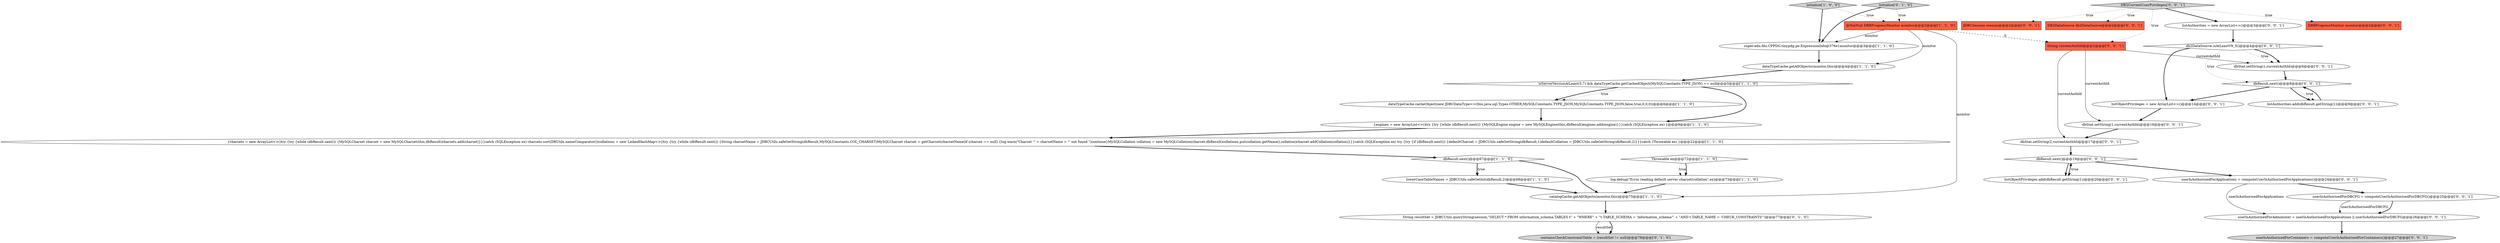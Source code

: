 digraph {
15 [style = filled, label = "initialize['0', '1', '0']", fillcolor = lightgray, shape = diamond image = "AAA0AAABBB2BBB"];
24 [style = filled, label = "DB2CurrentUserPrivileges['0', '0', '1']", fillcolor = lightgray, shape = diamond image = "AAA0AAABBB3BBB"];
0 [style = filled, label = "@NotNull DBRProgressMonitor monitor@@@2@@@['1', '1', '0']", fillcolor = tomato, shape = box image = "AAA0AAABBB1BBB"];
27 [style = filled, label = "userIsAuthorisedForApplications = computeUserIsAuthorisedForApplications()@@@24@@@['0', '0', '1']", fillcolor = white, shape = ellipse image = "AAA0AAABBB3BBB"];
20 [style = filled, label = "dbStat.setString(1,currentAuthId)@@@6@@@['0', '0', '1']", fillcolor = white, shape = ellipse image = "AAA0AAABBB3BBB"];
1 [style = filled, label = "super.edu.fdu.CPPDG.tinypdg.pe.ExpressionInfo@376e1monitor@@@3@@@['1', '1', '0']", fillcolor = white, shape = ellipse image = "AAA0AAABBB1BBB"];
2 [style = filled, label = "{engines = new ArrayList<>()try {try {while (dbResult.next()) {MySQLEngine engine = new MySQLEngine(this,dbResult)engines.add(engine)}}}catch (SQLException ex) }@@@9@@@['1', '1', '0']", fillcolor = white, shape = ellipse image = "AAA0AAABBB1BBB"];
22 [style = filled, label = "DBRProgressMonitor monitor@@@2@@@['0', '0', '1']", fillcolor = tomato, shape = box image = "AAA0AAABBB3BBB"];
26 [style = filled, label = "JDBCSession session@@@2@@@['0', '0', '1']", fillcolor = tomato, shape = box image = "AAA0AAABBB3BBB"];
16 [style = filled, label = "DB2DataSource db2DataSource@@@2@@@['0', '0', '1']", fillcolor = tomato, shape = box image = "AAA0AAABBB3BBB"];
25 [style = filled, label = "listObjectPrivileges.add(dbResult.getString(1))@@@20@@@['0', '0', '1']", fillcolor = white, shape = ellipse image = "AAA0AAABBB3BBB"];
21 [style = filled, label = "dbResult.next()@@@8@@@['0', '0', '1']", fillcolor = white, shape = diamond image = "AAA0AAABBB3BBB"];
13 [style = filled, label = "String resultSet = JDBCUtils.queryString(session,\"SELECT * FROM information_schema.TABLES t\" + \"WHERE\" + \"t.TABLE_SCHEMA = 'information_schema'\" + \"AND t.TABLE_NAME = 'CHECK_CONSTRAINTS'\")@@@77@@@['0', '1', '0']", fillcolor = white, shape = ellipse image = "AAA1AAABBB2BBB"];
28 [style = filled, label = "listObjectPrivileges = new ArrayList<>()@@@14@@@['0', '0', '1']", fillcolor = white, shape = ellipse image = "AAA0AAABBB3BBB"];
34 [style = filled, label = "userIsAuthorisedForDBCFG = computeUserIsAuthorisedForDBCFG()@@@25@@@['0', '0', '1']", fillcolor = white, shape = ellipse image = "AAA0AAABBB3BBB"];
19 [style = filled, label = "dbStat.setString(1,currentAuthId)@@@16@@@['0', '0', '1']", fillcolor = white, shape = ellipse image = "AAA0AAABBB3BBB"];
11 [style = filled, label = "catalogCache.getAllObjects(monitor,this)@@@75@@@['1', '1', '0']", fillcolor = white, shape = ellipse image = "AAA0AAABBB1BBB"];
12 [style = filled, label = "dataTypeCache.getAllObjects(monitor,this)@@@4@@@['1', '1', '0']", fillcolor = white, shape = ellipse image = "AAA0AAABBB1BBB"];
30 [style = filled, label = "db2DataSource.isAtLeastV9_5()@@@4@@@['0', '0', '1']", fillcolor = white, shape = diamond image = "AAA0AAABBB3BBB"];
4 [style = filled, label = "dataTypeCache.cacheObject(new JDBCDataType<>(this,java.sql.Types.OTHER,MySQLConstants.TYPE_JSON,MySQLConstants.TYPE_JSON,false,true,0,0,0))@@@6@@@['1', '1', '0']", fillcolor = white, shape = ellipse image = "AAA0AAABBB1BBB"];
8 [style = filled, label = "initialize['1', '0', '0']", fillcolor = lightgray, shape = diamond image = "AAA0AAABBB1BBB"];
6 [style = filled, label = "Throwable ex@@@72@@@['1', '1', '0']", fillcolor = white, shape = diamond image = "AAA0AAABBB1BBB"];
5 [style = filled, label = "log.debug(\"Error reading default server charset/collation\",ex)@@@73@@@['1', '1', '0']", fillcolor = white, shape = ellipse image = "AAA0AAABBB1BBB"];
32 [style = filled, label = "String currentAuthId@@@2@@@['0', '0', '1']", fillcolor = tomato, shape = box image = "AAA0AAABBB3BBB"];
29 [style = filled, label = "listAuthorities.add(dbResult.getString(1))@@@9@@@['0', '0', '1']", fillcolor = white, shape = ellipse image = "AAA0AAABBB3BBB"];
7 [style = filled, label = "isServerVersionAtLeast(5,7) && dataTypeCache.getCachedObject(MySQLConstants.TYPE_JSON) == null@@@5@@@['1', '1', '0']", fillcolor = white, shape = diamond image = "AAA0AAABBB1BBB"];
31 [style = filled, label = "listAuthorities = new ArrayList<>()@@@3@@@['0', '0', '1']", fillcolor = white, shape = ellipse image = "AAA0AAABBB3BBB"];
17 [style = filled, label = "dbResult.next()@@@19@@@['0', '0', '1']", fillcolor = white, shape = diamond image = "AAA0AAABBB3BBB"];
14 [style = filled, label = "containsCheckConstraintTable = (resultSet != null)@@@78@@@['0', '1', '0']", fillcolor = lightgray, shape = ellipse image = "AAA1AAABBB2BBB"];
23 [style = filled, label = "userIsAuthorisedForContainers = computeUserIsAuthorisedForContainers()@@@27@@@['0', '0', '1']", fillcolor = lightgray, shape = ellipse image = "AAA0AAABBB3BBB"];
18 [style = filled, label = "dbStat.setString(2,currentAuthId)@@@17@@@['0', '0', '1']", fillcolor = white, shape = ellipse image = "AAA0AAABBB3BBB"];
10 [style = filled, label = "lowerCaseTableNames = JDBCUtils.safeGetInt(dbResult,2)@@@68@@@['1', '1', '0']", fillcolor = white, shape = ellipse image = "AAA0AAABBB1BBB"];
9 [style = filled, label = "dbResult.next()@@@67@@@['1', '1', '0']", fillcolor = white, shape = diamond image = "AAA0AAABBB1BBB"];
33 [style = filled, label = "userIsAuthorisedForAdminister = userIsAuthorisedForApplications || userIsAuthorisedForDBCFG@@@26@@@['0', '0', '1']", fillcolor = white, shape = ellipse image = "AAA0AAABBB3BBB"];
3 [style = filled, label = "{charsets = new ArrayList<>()try {try {while (dbResult.next()) {MySQLCharset charset = new MySQLCharset(this,dbResult)charsets.add(charset)}}}catch (SQLException ex) charsets.sort(DBUtils.nameComparator())collations = new LinkedHashMap<>()try {try {while (dbResult.next()) {String charsetName = JDBCUtils.safeGetString(dbResult,MySQLConstants.COL_CHARSET)MySQLCharset charset = getCharset(charsetName)if (charset == null) {log.warn(\"Charset '\" + charsetName + \"' not found.\")continue}MySQLCollation collation = new MySQLCollation(charset,dbResult)collations.put(collation.getName(),collation)charset.addCollation(collation)}}}catch (SQLException ex) try {try {if (dbResult.next()) {defaultCharset = JDBCUtils.safeGetString(dbResult,1)defaultCollation = JDBCUtils.safeGetString(dbResult,2)}}}catch (Throwable ex) }@@@22@@@['1', '1', '0']", fillcolor = white, shape = ellipse image = "AAA0AAABBB1BBB"];
29->21 [style = bold, label=""];
12->7 [style = bold, label=""];
32->20 [style = solid, label="currentAuthId"];
7->4 [style = dotted, label="true"];
15->1 [style = bold, label=""];
9->11 [style = bold, label=""];
0->11 [style = solid, label="monitor"];
32->19 [style = solid, label="currentAuthId"];
17->27 [style = bold, label=""];
30->20 [style = dotted, label="true"];
24->26 [style = dotted, label="true"];
1->12 [style = bold, label=""];
0->32 [style = dashed, label="0"];
32->18 [style = solid, label="currentAuthId"];
28->19 [style = bold, label=""];
34->33 [style = bold, label=""];
13->14 [style = solid, label="resultSet"];
10->11 [style = bold, label=""];
30->21 [style = dotted, label="true"];
25->17 [style = bold, label=""];
21->29 [style = bold, label=""];
0->12 [style = solid, label="monitor"];
9->10 [style = dotted, label="true"];
4->2 [style = bold, label=""];
2->3 [style = bold, label=""];
8->1 [style = bold, label=""];
20->21 [style = bold, label=""];
6->5 [style = dotted, label="true"];
30->20 [style = bold, label=""];
15->0 [style = dotted, label="true"];
24->22 [style = dotted, label="true"];
24->31 [style = bold, label=""];
5->11 [style = bold, label=""];
7->4 [style = bold, label=""];
34->33 [style = solid, label="userIsAuthorisedForDBCFG"];
33->23 [style = bold, label=""];
3->9 [style = bold, label=""];
24->16 [style = dotted, label="true"];
11->13 [style = bold, label=""];
6->5 [style = bold, label=""];
24->32 [style = dotted, label="true"];
0->1 [style = solid, label="monitor"];
8->0 [style = dotted, label="true"];
30->28 [style = bold, label=""];
18->17 [style = bold, label=""];
21->29 [style = dotted, label="true"];
31->30 [style = bold, label=""];
27->34 [style = bold, label=""];
13->14 [style = bold, label=""];
19->18 [style = bold, label=""];
21->28 [style = bold, label=""];
17->25 [style = dotted, label="true"];
17->25 [style = bold, label=""];
27->33 [style = solid, label="userIsAuthorisedForApplications"];
9->10 [style = bold, label=""];
7->2 [style = bold, label=""];
}
